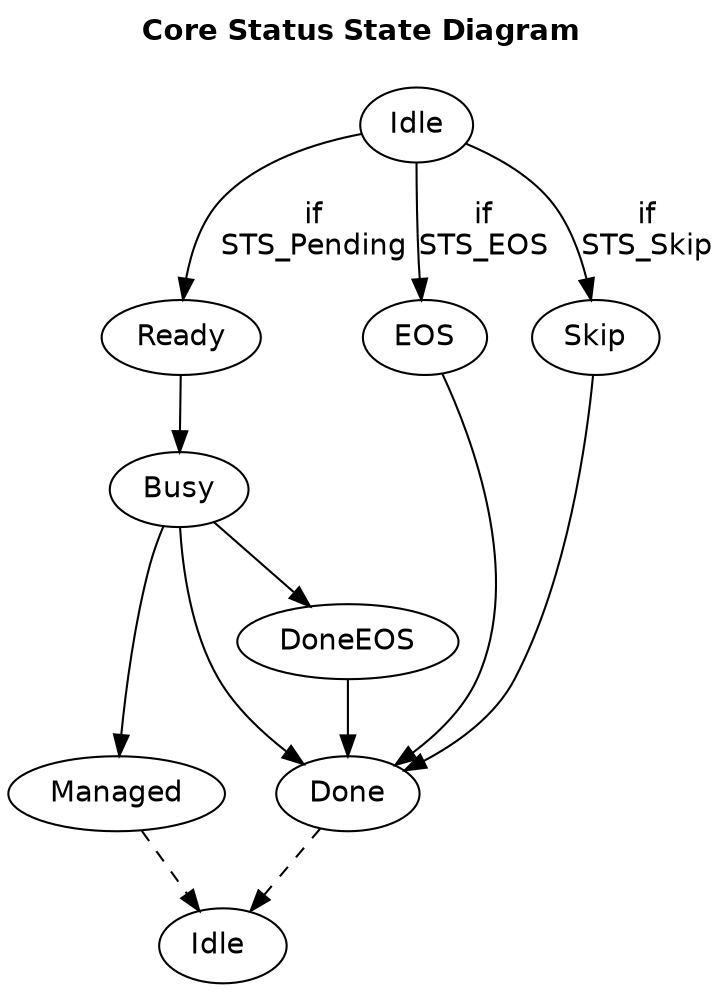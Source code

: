 

digraph GannetCoreStatus {
    labelloc=t
    fontname="Helvetica-Bold"
    label = "Core Status State Diagram\n "
        node [ fontname="Helvetica"]
    {rank=same; Ready; EOS; Skip }
    {rank=same; Managed; Done }
    Idle -> Ready [label="if\nSTS_Pending", fontname="Helvetica"] 
    Idle -> EOS  [label="if\nSTS_EOS", fontname="Helvetica"] 
    Idle -> Skip  [label="if\nSTS_Skip", fontname="Helvetica"] 
    EOS -> Done
    Skip -> Done
    Ready -> Busy -> Done
    Done -> "Idle "     [style=dashed]
    Busy -> Managed
    Managed -> "Idle "     [style=dashed]
    Busy -> DoneEOS -> Done
}


